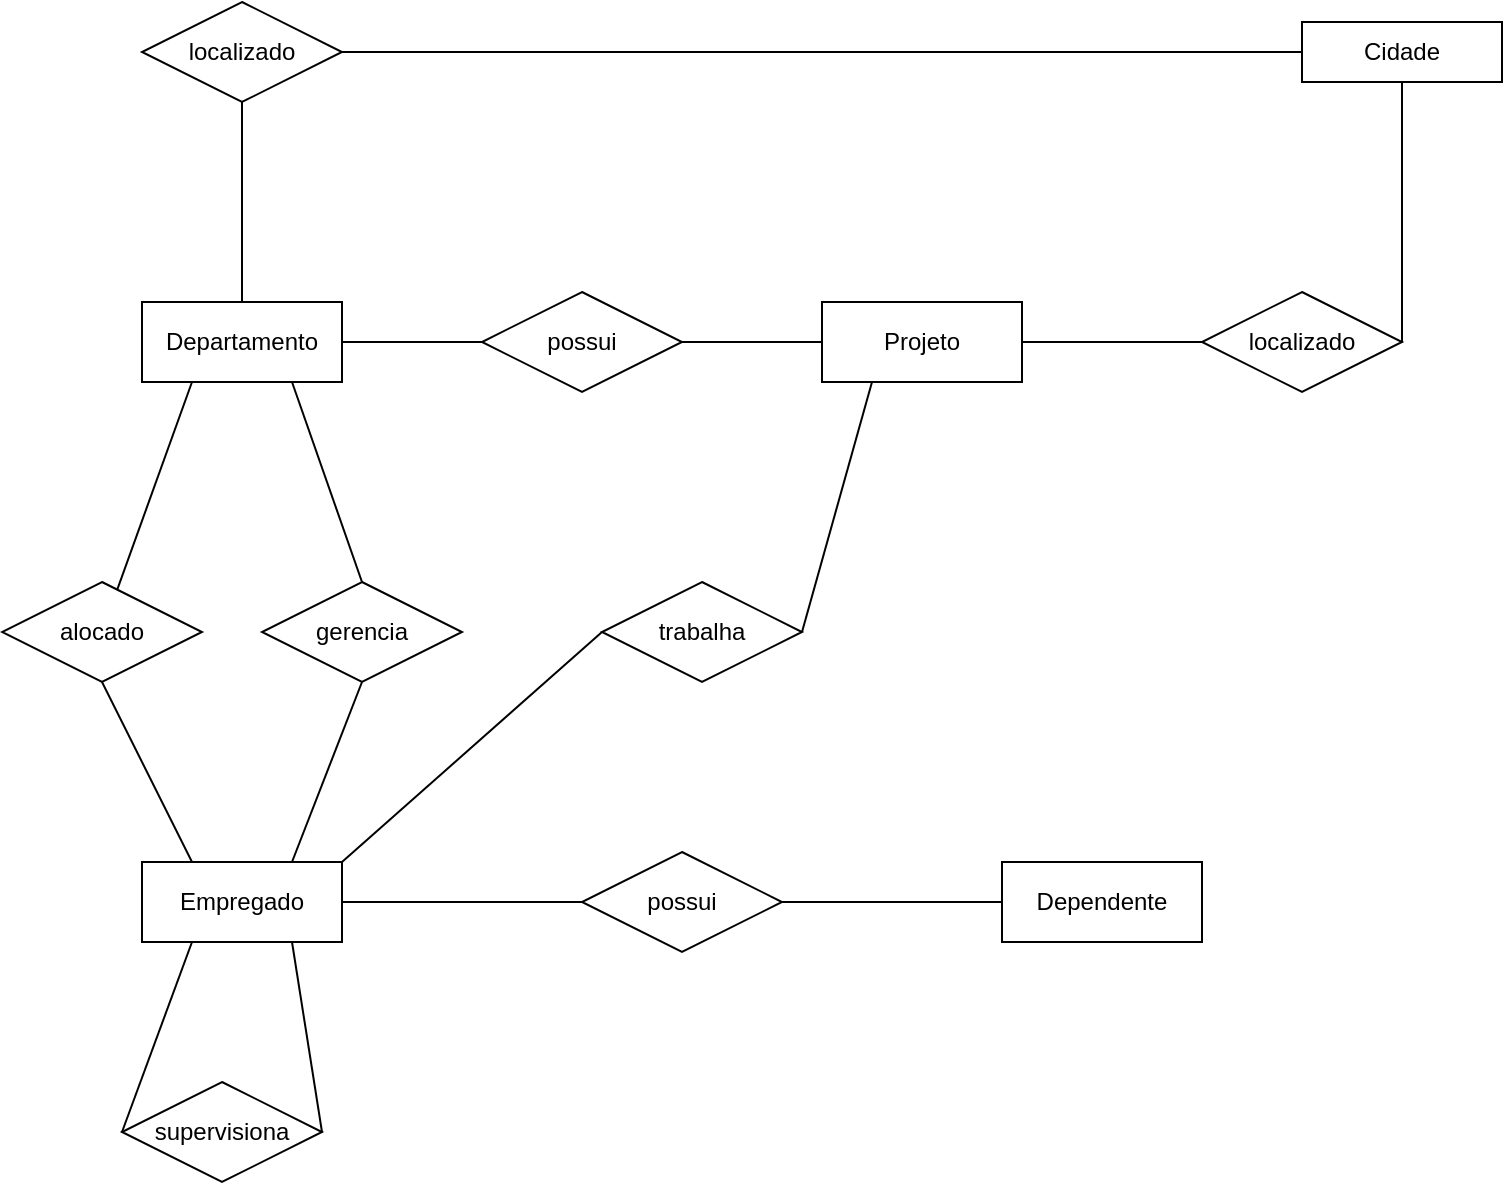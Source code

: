<mxfile version="13.7.1" type="device"><diagram id="6TOieEO9qClSGqr1Y7Ua" name="Page-1"><mxGraphModel dx="1554" dy="607" grid="1" gridSize="10" guides="1" tooltips="1" connect="1" arrows="1" fold="1" page="1" pageScale="1" pageWidth="827" pageHeight="1169" math="0" shadow="0"><root><mxCell id="0"/><mxCell id="1" parent="0"/><mxCell id="TqBboupgtkTikencq4SO-1" value="Empregado" style="whiteSpace=wrap;html=1;align=center;" vertex="1" parent="1"><mxGeometry x="90" y="440" width="100" height="40" as="geometry"/></mxCell><mxCell id="TqBboupgtkTikencq4SO-2" value="&lt;div&gt;Departamento&lt;/div&gt;" style="whiteSpace=wrap;html=1;align=center;" vertex="1" parent="1"><mxGeometry x="90" y="160" width="100" height="40" as="geometry"/></mxCell><mxCell id="TqBboupgtkTikencq4SO-3" value="&lt;div&gt;Projeto&lt;/div&gt;" style="whiteSpace=wrap;html=1;align=center;" vertex="1" parent="1"><mxGeometry x="430" y="160" width="100" height="40" as="geometry"/></mxCell><mxCell id="TqBboupgtkTikencq4SO-4" value="Dependente" style="whiteSpace=wrap;html=1;align=center;" vertex="1" parent="1"><mxGeometry x="520" y="440" width="100" height="40" as="geometry"/></mxCell><mxCell id="TqBboupgtkTikencq4SO-5" value="Cidade" style="whiteSpace=wrap;html=1;align=center;" vertex="1" parent="1"><mxGeometry x="670" y="20" width="100" height="30" as="geometry"/></mxCell><mxCell id="TqBboupgtkTikencq4SO-6" value="possui" style="shape=rhombus;perimeter=rhombusPerimeter;whiteSpace=wrap;html=1;align=center;" vertex="1" parent="1"><mxGeometry x="310" y="435" width="100" height="50" as="geometry"/></mxCell><mxCell id="TqBboupgtkTikencq4SO-7" value="" style="endArrow=none;html=1;rounded=0;" edge="1" parent="1" source="TqBboupgtkTikencq4SO-1" target="TqBboupgtkTikencq4SO-6"><mxGeometry relative="1" as="geometry"><mxPoint x="280" y="310" as="sourcePoint"/><mxPoint x="440" y="310" as="targetPoint"/></mxGeometry></mxCell><mxCell id="TqBboupgtkTikencq4SO-8" value="" style="endArrow=none;html=1;rounded=0;" edge="1" parent="1" target="TqBboupgtkTikencq4SO-4"><mxGeometry relative="1" as="geometry"><mxPoint x="410" y="460" as="sourcePoint"/><mxPoint x="310" y="460" as="targetPoint"/></mxGeometry></mxCell><mxCell id="TqBboupgtkTikencq4SO-9" value="alocado" style="shape=rhombus;perimeter=rhombusPerimeter;whiteSpace=wrap;html=1;align=center;" vertex="1" parent="1"><mxGeometry x="20" y="300" width="100" height="50" as="geometry"/></mxCell><mxCell id="TqBboupgtkTikencq4SO-10" value="" style="endArrow=none;html=1;rounded=0;exitX=0.5;exitY=1;exitDx=0;exitDy=0;entryX=0.25;entryY=0;entryDx=0;entryDy=0;" edge="1" parent="1" source="TqBboupgtkTikencq4SO-9" target="TqBboupgtkTikencq4SO-1"><mxGeometry relative="1" as="geometry"><mxPoint x="190" y="460" as="sourcePoint"/><mxPoint x="310" y="460" as="targetPoint"/></mxGeometry></mxCell><mxCell id="TqBboupgtkTikencq4SO-11" value="" style="endArrow=none;html=1;rounded=0;exitX=0.25;exitY=1;exitDx=0;exitDy=0;" edge="1" parent="1" source="TqBboupgtkTikencq4SO-2" target="TqBboupgtkTikencq4SO-9"><mxGeometry relative="1" as="geometry"><mxPoint x="200" y="470" as="sourcePoint"/><mxPoint x="320" y="470" as="targetPoint"/></mxGeometry></mxCell><mxCell id="TqBboupgtkTikencq4SO-13" value="possui" style="shape=rhombus;perimeter=rhombusPerimeter;whiteSpace=wrap;html=1;align=center;" vertex="1" parent="1"><mxGeometry x="260" y="155" width="100" height="50" as="geometry"/></mxCell><mxCell id="TqBboupgtkTikencq4SO-14" value="" style="endArrow=none;html=1;rounded=0;entryX=1;entryY=0.5;entryDx=0;entryDy=0;exitX=0;exitY=0.5;exitDx=0;exitDy=0;" edge="1" parent="1" source="TqBboupgtkTikencq4SO-13" target="TqBboupgtkTikencq4SO-2"><mxGeometry relative="1" as="geometry"><mxPoint x="240" y="210" as="sourcePoint"/><mxPoint x="140" y="310" as="targetPoint"/></mxGeometry></mxCell><mxCell id="TqBboupgtkTikencq4SO-15" value="" style="endArrow=none;html=1;rounded=0;entryX=1;entryY=0.5;entryDx=0;entryDy=0;" edge="1" parent="1" source="TqBboupgtkTikencq4SO-3" target="TqBboupgtkTikencq4SO-13"><mxGeometry relative="1" as="geometry"><mxPoint x="150" y="210" as="sourcePoint"/><mxPoint x="280" y="70" as="targetPoint"/></mxGeometry></mxCell><mxCell id="TqBboupgtkTikencq4SO-16" value="localizado" style="shape=rhombus;perimeter=rhombusPerimeter;whiteSpace=wrap;html=1;align=center;" vertex="1" parent="1"><mxGeometry x="90" y="10" width="100" height="50" as="geometry"/></mxCell><mxCell id="TqBboupgtkTikencq4SO-17" value="" style="endArrow=none;html=1;rounded=0;exitX=0;exitY=0.5;exitDx=0;exitDy=0;entryX=1;entryY=0.5;entryDx=0;entryDy=0;" edge="1" parent="1" source="TqBboupgtkTikencq4SO-19" target="TqBboupgtkTikencq4SO-3"><mxGeometry relative="1" as="geometry"><mxPoint x="320" y="55" as="sourcePoint"/><mxPoint x="470" y="179" as="targetPoint"/></mxGeometry></mxCell><mxCell id="TqBboupgtkTikencq4SO-18" value="" style="endArrow=none;html=1;rounded=0;exitX=0.5;exitY=1;exitDx=0;exitDy=0;" edge="1" parent="1" source="TqBboupgtkTikencq4SO-16" target="TqBboupgtkTikencq4SO-2"><mxGeometry relative="1" as="geometry"><mxPoint x="330" y="65" as="sourcePoint"/><mxPoint x="200" y="65" as="targetPoint"/></mxGeometry></mxCell><mxCell id="TqBboupgtkTikencq4SO-19" value="localizado" style="shape=rhombus;perimeter=rhombusPerimeter;whiteSpace=wrap;html=1;align=center;" vertex="1" parent="1"><mxGeometry x="620" y="155" width="100" height="50" as="geometry"/></mxCell><mxCell id="TqBboupgtkTikencq4SO-20" value="" style="endArrow=none;html=1;rounded=0;exitX=0.5;exitY=1;exitDx=0;exitDy=0;entryX=1;entryY=0.5;entryDx=0;entryDy=0;" edge="1" parent="1" source="TqBboupgtkTikencq4SO-5" target="TqBboupgtkTikencq4SO-19"><mxGeometry relative="1" as="geometry"><mxPoint x="530" y="50" as="sourcePoint"/><mxPoint x="420" y="55" as="targetPoint"/></mxGeometry></mxCell><mxCell id="TqBboupgtkTikencq4SO-21" value="" style="endArrow=none;html=1;rounded=0;exitX=1;exitY=0.5;exitDx=0;exitDy=0;entryX=0;entryY=0.5;entryDx=0;entryDy=0;" edge="1" parent="1" source="TqBboupgtkTikencq4SO-16" target="TqBboupgtkTikencq4SO-5"><mxGeometry relative="1" as="geometry"><mxPoint x="650" y="160" as="sourcePoint"/><mxPoint x="650" y="55" as="targetPoint"/></mxGeometry></mxCell><mxCell id="TqBboupgtkTikencq4SO-22" value="supervisiona" style="shape=rhombus;perimeter=rhombusPerimeter;whiteSpace=wrap;html=1;align=center;" vertex="1" parent="1"><mxGeometry x="80" y="550" width="100" height="50" as="geometry"/></mxCell><mxCell id="TqBboupgtkTikencq4SO-23" value="" style="endArrow=none;html=1;rounded=0;entryX=0;entryY=0.5;entryDx=0;entryDy=0;exitX=0.25;exitY=1;exitDx=0;exitDy=0;" edge="1" parent="1" source="TqBboupgtkTikencq4SO-1" target="TqBboupgtkTikencq4SO-22"><mxGeometry relative="1" as="geometry"><mxPoint x="190" y="460" as="sourcePoint"/><mxPoint x="310" y="460" as="targetPoint"/></mxGeometry></mxCell><mxCell id="TqBboupgtkTikencq4SO-24" value="" style="endArrow=none;html=1;rounded=0;entryX=1;entryY=0.5;entryDx=0;entryDy=0;exitX=0.75;exitY=1;exitDx=0;exitDy=0;" edge="1" parent="1" source="TqBboupgtkTikencq4SO-1" target="TqBboupgtkTikencq4SO-22"><mxGeometry relative="1" as="geometry"><mxPoint x="200" y="470" as="sourcePoint"/><mxPoint x="320" y="470" as="targetPoint"/></mxGeometry></mxCell><mxCell id="TqBboupgtkTikencq4SO-25" value="gerencia" style="shape=rhombus;perimeter=rhombusPerimeter;whiteSpace=wrap;html=1;align=center;" vertex="1" parent="1"><mxGeometry x="150" y="300" width="100" height="50" as="geometry"/></mxCell><mxCell id="TqBboupgtkTikencq4SO-26" value="" style="endArrow=none;html=1;rounded=0;exitX=0.5;exitY=1;exitDx=0;exitDy=0;entryX=0.75;entryY=0;entryDx=0;entryDy=0;" edge="1" parent="1" source="TqBboupgtkTikencq4SO-25" target="TqBboupgtkTikencq4SO-1"><mxGeometry relative="1" as="geometry"><mxPoint x="70" y="350" as="sourcePoint"/><mxPoint x="115" y="440" as="targetPoint"/></mxGeometry></mxCell><mxCell id="TqBboupgtkTikencq4SO-27" value="" style="endArrow=none;html=1;rounded=0;exitX=0.75;exitY=1;exitDx=0;exitDy=0;entryX=0.5;entryY=0;entryDx=0;entryDy=0;" edge="1" parent="1" source="TqBboupgtkTikencq4SO-2" target="TqBboupgtkTikencq4SO-25"><mxGeometry relative="1" as="geometry"><mxPoint x="80" y="360" as="sourcePoint"/><mxPoint x="125" y="450" as="targetPoint"/></mxGeometry></mxCell><mxCell id="TqBboupgtkTikencq4SO-28" value="trabalha" style="shape=rhombus;perimeter=rhombusPerimeter;whiteSpace=wrap;html=1;align=center;" vertex="1" parent="1"><mxGeometry x="320" y="300" width="100" height="50" as="geometry"/></mxCell><mxCell id="TqBboupgtkTikencq4SO-29" value="" style="endArrow=none;html=1;rounded=0;entryX=1;entryY=0;entryDx=0;entryDy=0;exitX=0;exitY=0.5;exitDx=0;exitDy=0;" edge="1" parent="1" source="TqBboupgtkTikencq4SO-28" target="TqBboupgtkTikencq4SO-1"><mxGeometry relative="1" as="geometry"><mxPoint x="200" y="350" as="sourcePoint"/><mxPoint x="165" y="440" as="targetPoint"/></mxGeometry></mxCell><mxCell id="TqBboupgtkTikencq4SO-30" value="" style="endArrow=none;html=1;rounded=0;exitX=0.25;exitY=1;exitDx=0;exitDy=0;entryX=1;entryY=0.5;entryDx=0;entryDy=0;" edge="1" parent="1" source="TqBboupgtkTikencq4SO-3" target="TqBboupgtkTikencq4SO-28"><mxGeometry relative="1" as="geometry"><mxPoint x="348.049" y="339.024" as="sourcePoint"/><mxPoint x="420" y="270" as="targetPoint"/></mxGeometry></mxCell></root></mxGraphModel></diagram></mxfile>